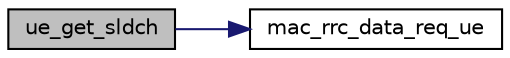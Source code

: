 digraph "ue_get_sldch"
{
 // LATEX_PDF_SIZE
  edge [fontname="Helvetica",fontsize="10",labelfontname="Helvetica",labelfontsize="10"];
  node [fontname="Helvetica",fontsize="10",shape=record];
  rankdir="LR";
  Node1 [label="ue_get_sldch",height=0.2,width=0.4,color="black", fillcolor="grey75", style="filled", fontcolor="black",tooltip=" "];
  Node1 -> Node2 [color="midnightblue",fontsize="10",style="solid",fontname="Helvetica"];
  Node2 [label="mac_rrc_data_req_ue",height=0.2,width=0.4,color="black", fillcolor="white", style="filled",URL="$group____rrc.html#ga5c85ce9947dc816c418b9df12c76122b",tooltip=" "];
}

